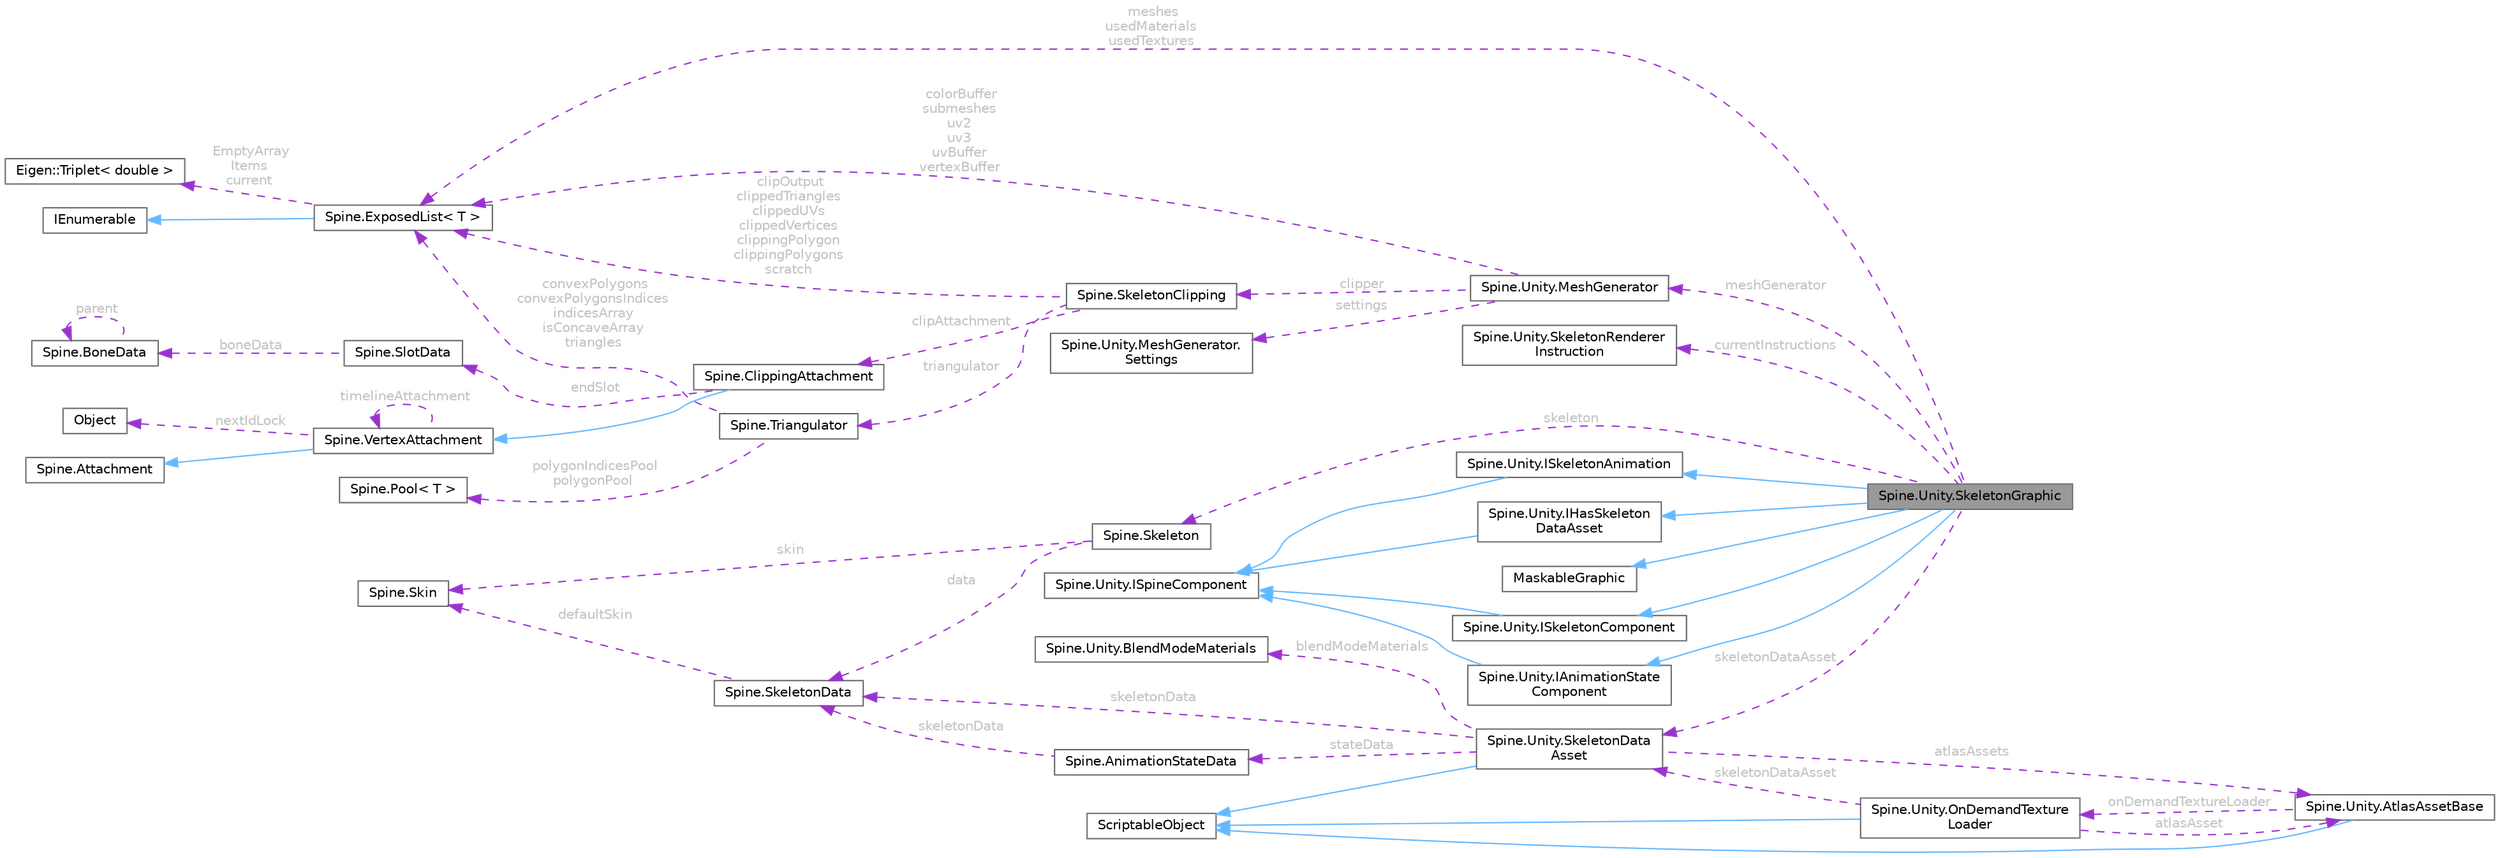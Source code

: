 digraph "Spine.Unity.SkeletonGraphic"
{
 // LATEX_PDF_SIZE
  bgcolor="transparent";
  edge [fontname=Helvetica,fontsize=10,labelfontname=Helvetica,labelfontsize=10];
  node [fontname=Helvetica,fontsize=10,shape=box,height=0.2,width=0.4];
  rankdir="LR";
  Node1 [id="Node000001",label="Spine.Unity.SkeletonGraphic",height=0.2,width=0.4,color="gray40", fillcolor="grey60", style="filled", fontcolor="black",tooltip=" "];
  Node2 -> Node1 [id="edge46_Node000001_Node000002",dir="back",color="steelblue1",style="solid",tooltip=" "];
  Node2 [id="Node000002",label="MaskableGraphic",height=0.2,width=0.4,color="gray40", fillcolor="white", style="filled",tooltip=" "];
  Node3 -> Node1 [id="edge47_Node000001_Node000003",dir="back",color="steelblue1",style="solid",tooltip=" "];
  Node3 [id="Node000003",label="Spine.Unity.ISkeletonComponent",height=0.2,width=0.4,color="gray40", fillcolor="white", style="filled",URL="$interface_spine_1_1_unity_1_1_i_skeleton_component.html",tooltip="A Spine-Unity Component that manages a Spine.Skeleton instance, instantiated from a SkeletonDataAsset..."];
  Node4 -> Node3 [id="edge48_Node000003_Node000004",dir="back",color="steelblue1",style="solid",tooltip=" "];
  Node4 [id="Node000004",label="Spine.Unity.ISpineComponent",height=0.2,width=0.4,color="gray40", fillcolor="white", style="filled",URL="$interface_spine_1_1_unity_1_1_i_spine_component.html",tooltip=" "];
  Node5 -> Node1 [id="edge49_Node000001_Node000005",dir="back",color="steelblue1",style="solid",tooltip=" "];
  Node5 [id="Node000005",label="Spine.Unity.IAnimationState\lComponent",height=0.2,width=0.4,color="gray40", fillcolor="white", style="filled",URL="$interface_spine_1_1_unity_1_1_i_animation_state_component.html",tooltip="A Spine-Unity Component that uses a Spine.AnimationState to animate its skeleton."];
  Node4 -> Node5 [id="edge50_Node000005_Node000004",dir="back",color="steelblue1",style="solid",tooltip=" "];
  Node6 -> Node1 [id="edge51_Node000001_Node000006",dir="back",color="steelblue1",style="solid",tooltip=" "];
  Node6 [id="Node000006",label="Spine.Unity.ISkeletonAnimation",height=0.2,width=0.4,color="gray40", fillcolor="white", style="filled",URL="$interface_spine_1_1_unity_1_1_i_skeleton_animation.html",tooltip="A Spine-Unity Component that animates a Skeleton but not necessarily with a Spine...."];
  Node4 -> Node6 [id="edge52_Node000006_Node000004",dir="back",color="steelblue1",style="solid",tooltip=" "];
  Node7 -> Node1 [id="edge53_Node000001_Node000007",dir="back",color="steelblue1",style="solid",tooltip=" "];
  Node7 [id="Node000007",label="Spine.Unity.IHasSkeleton\lDataAsset",height=0.2,width=0.4,color="gray40", fillcolor="white", style="filled",URL="$interface_spine_1_1_unity_1_1_i_has_skeleton_data_asset.html",tooltip="Holds a reference to a SkeletonDataAsset."];
  Node4 -> Node7 [id="edge54_Node000007_Node000004",dir="back",color="steelblue1",style="solid",tooltip=" "];
  Node8 -> Node1 [id="edge55_Node000001_Node000008",dir="back",color="darkorchid3",style="dashed",tooltip=" ",label=" skeletonDataAsset",fontcolor="grey" ];
  Node8 [id="Node000008",label="Spine.Unity.SkeletonData\lAsset",height=0.2,width=0.4,color="gray40", fillcolor="white", style="filled",URL="$class_spine_1_1_unity_1_1_skeleton_data_asset.html",tooltip=" "];
  Node9 -> Node8 [id="edge56_Node000008_Node000009",dir="back",color="steelblue1",style="solid",tooltip=" "];
  Node9 [id="Node000009",label="ScriptableObject",height=0.2,width=0.4,color="gray40", fillcolor="white", style="filled",tooltip=" "];
  Node10 -> Node8 [id="edge57_Node000008_Node000010",dir="back",color="darkorchid3",style="dashed",tooltip=" ",label=" atlasAssets",fontcolor="grey" ];
  Node10 [id="Node000010",label="Spine.Unity.AtlasAssetBase",height=0.2,width=0.4,color="gray40", fillcolor="white", style="filled",URL="$class_spine_1_1_unity_1_1_atlas_asset_base.html",tooltip=" "];
  Node9 -> Node10 [id="edge58_Node000010_Node000009",dir="back",color="steelblue1",style="solid",tooltip=" "];
  Node11 -> Node10 [id="edge59_Node000010_Node000011",dir="back",color="darkorchid3",style="dashed",tooltip=" ",label=" onDemandTextureLoader",fontcolor="grey" ];
  Node11 [id="Node000011",label="Spine.Unity.OnDemandTexture\lLoader",height=0.2,width=0.4,color="gray40", fillcolor="white", style="filled",URL="$class_spine_1_1_unity_1_1_on_demand_texture_loader.html",tooltip=" "];
  Node9 -> Node11 [id="edge60_Node000011_Node000009",dir="back",color="steelblue1",style="solid",tooltip=" "];
  Node10 -> Node11 [id="edge61_Node000011_Node000010",dir="back",color="darkorchid3",style="dashed",tooltip=" ",label=" atlasAsset",fontcolor="grey" ];
  Node8 -> Node11 [id="edge62_Node000011_Node000008",dir="back",color="darkorchid3",style="dashed",tooltip=" ",label=" skeletonDataAsset",fontcolor="grey" ];
  Node12 -> Node8 [id="edge63_Node000008_Node000012",dir="back",color="darkorchid3",style="dashed",tooltip=" ",label=" blendModeMaterials",fontcolor="grey" ];
  Node12 [id="Node000012",label="Spine.Unity.BlendModeMaterials",height=0.2,width=0.4,color="gray40", fillcolor="white", style="filled",URL="$class_spine_1_1_unity_1_1_blend_mode_materials.html",tooltip=" "];
  Node13 -> Node8 [id="edge64_Node000008_Node000013",dir="back",color="darkorchid3",style="dashed",tooltip=" ",label=" skeletonData",fontcolor="grey" ];
  Node13 [id="Node000013",label="Spine.SkeletonData",height=0.2,width=0.4,color="gray40", fillcolor="white", style="filled",URL="$class_spine_1_1_skeleton_data.html",tooltip="Stores the setup pose and all of the stateless data for a skeleton."];
  Node14 -> Node13 [id="edge65_Node000013_Node000014",dir="back",color="darkorchid3",style="dashed",tooltip=" ",label=" defaultSkin",fontcolor="grey" ];
  Node14 [id="Node000014",label="Spine.Skin",height=0.2,width=0.4,color="gray40", fillcolor="white", style="filled",URL="$class_spine_1_1_skin.html",tooltip="Stores attachments by slot index and attachment name."];
  Node15 -> Node8 [id="edge66_Node000008_Node000015",dir="back",color="darkorchid3",style="dashed",tooltip=" ",label=" stateData",fontcolor="grey" ];
  Node15 [id="Node000015",label="Spine.AnimationStateData",height=0.2,width=0.4,color="gray40", fillcolor="white", style="filled",URL="$class_spine_1_1_animation_state_data.html",tooltip="Stores mix (crossfade) durations to be applied when AnimationState animations are changed."];
  Node13 -> Node15 [id="edge67_Node000015_Node000013",dir="back",color="darkorchid3",style="dashed",tooltip=" ",label=" skeletonData",fontcolor="grey" ];
  Node16 -> Node1 [id="edge68_Node000001_Node000016",dir="back",color="darkorchid3",style="dashed",tooltip=" ",label=" skeleton",fontcolor="grey" ];
  Node16 [id="Node000016",label="Spine.Skeleton",height=0.2,width=0.4,color="gray40", fillcolor="white", style="filled",URL="$class_spine_1_1_skeleton.html",tooltip=" "];
  Node13 -> Node16 [id="edge69_Node000016_Node000013",dir="back",color="darkorchid3",style="dashed",tooltip=" ",label=" data",fontcolor="grey" ];
  Node14 -> Node16 [id="edge70_Node000016_Node000014",dir="back",color="darkorchid3",style="dashed",tooltip=" ",label=" skin",fontcolor="grey" ];
  Node17 -> Node1 [id="edge71_Node000001_Node000017",dir="back",color="darkorchid3",style="dashed",tooltip=" ",label=" meshGenerator",fontcolor="grey" ];
  Node17 [id="Node000017",label="Spine.Unity.MeshGenerator",height=0.2,width=0.4,color="gray40", fillcolor="white", style="filled",URL="$class_spine_1_1_unity_1_1_mesh_generator.html",tooltip="Holds several methods to prepare and generate a UnityEngine mesh based on a skeleton...."];
  Node18 -> Node17 [id="edge72_Node000017_Node000018",dir="back",color="darkorchid3",style="dashed",tooltip=" ",label=" settings",fontcolor="grey" ];
  Node18 [id="Node000018",label="Spine.Unity.MeshGenerator.\lSettings",height=0.2,width=0.4,color="gray40", fillcolor="white", style="filled",URL="$struct_spine_1_1_unity_1_1_mesh_generator_1_1_settings.html",tooltip=" "];
  Node19 -> Node17 [id="edge73_Node000017_Node000019",dir="back",color="darkorchid3",style="dashed",tooltip=" ",label=" colorBuffer\nsubmeshes\nuv2\nuv3\nuvBuffer\nvertexBuffer",fontcolor="grey" ];
  Node19 [id="Node000019",label="Spine.ExposedList\< T \>",height=0.2,width=0.4,color="gray40", fillcolor="white", style="filled",URL="$class_spine_1_1_exposed_list-1-g.html",tooltip=" "];
  Node20 -> Node19 [id="edge74_Node000019_Node000020",dir="back",color="steelblue1",style="solid",tooltip=" "];
  Node20 [id="Node000020",label="IEnumerable",height=0.2,width=0.4,color="gray40", fillcolor="white", style="filled",tooltip=" "];
  Node21 -> Node19 [id="edge75_Node000019_Node000021",dir="back",color="darkorchid3",style="dashed",tooltip=" ",label=" EmptyArray\nItems\ncurrent",fontcolor="grey" ];
  Node21 [id="Node000021",label="Eigen::Triplet\< double \>",height=0.2,width=0.4,color="gray40", fillcolor="white", style="filled",URL="$class_eigen_1_1_triplet.html",tooltip=" "];
  Node22 -> Node17 [id="edge76_Node000017_Node000022",dir="back",color="darkorchid3",style="dashed",tooltip=" ",label=" clipper",fontcolor="grey" ];
  Node22 [id="Node000022",label="Spine.SkeletonClipping",height=0.2,width=0.4,color="gray40", fillcolor="white", style="filled",URL="$class_spine_1_1_skeleton_clipping.html",tooltip=" "];
  Node23 -> Node22 [id="edge77_Node000022_Node000023",dir="back",color="darkorchid3",style="dashed",tooltip=" ",label=" triangulator",fontcolor="grey" ];
  Node23 [id="Node000023",label="Spine.Triangulator",height=0.2,width=0.4,color="gray40", fillcolor="white", style="filled",URL="$class_spine_1_1_triangulator.html",tooltip=" "];
  Node19 -> Node23 [id="edge78_Node000023_Node000019",dir="back",color="darkorchid3",style="dashed",tooltip=" ",label=" convexPolygons\nconvexPolygonsIndices\nindicesArray\nisConcaveArray\ntriangles",fontcolor="grey" ];
  Node24 -> Node23 [id="edge79_Node000023_Node000024",dir="back",color="darkorchid3",style="dashed",tooltip=" ",label=" polygonIndicesPool\npolygonPool",fontcolor="grey" ];
  Node24 [id="Node000024",label="Spine.Pool\< T \>",height=0.2,width=0.4,color="gray40", fillcolor="white", style="filled",URL="$class_spine_1_1_pool-1-g.html",tooltip=" "];
  Node19 -> Node22 [id="edge80_Node000022_Node000019",dir="back",color="darkorchid3",style="dashed",tooltip=" ",label=" clipOutput\nclippedTriangles\nclippedUVs\nclippedVertices\nclippingPolygon\nclippingPolygons\nscratch",fontcolor="grey" ];
  Node25 -> Node22 [id="edge81_Node000022_Node000025",dir="back",color="darkorchid3",style="dashed",tooltip=" ",label=" clipAttachment",fontcolor="grey" ];
  Node25 [id="Node000025",label="Spine.ClippingAttachment",height=0.2,width=0.4,color="gray40", fillcolor="white", style="filled",URL="$class_spine_1_1_clipping_attachment.html",tooltip=" "];
  Node26 -> Node25 [id="edge82_Node000025_Node000026",dir="back",color="steelblue1",style="solid",tooltip=" "];
  Node26 [id="Node000026",label="Spine.VertexAttachment",height=0.2,width=0.4,color="gray40", fillcolor="white", style="filled",URL="$class_spine_1_1_vertex_attachment.html",tooltip=">An attachment with vertices that are transformed by one or more bones and can be deformed by a slot'..."];
  Node27 -> Node26 [id="edge83_Node000026_Node000027",dir="back",color="steelblue1",style="solid",tooltip=" "];
  Node27 [id="Node000027",label="Spine.Attachment",height=0.2,width=0.4,color="gray40", fillcolor="white", style="filled",URL="$class_spine_1_1_attachment.html",tooltip="The base class for all attachments."];
  Node28 -> Node26 [id="edge84_Node000026_Node000028",dir="back",color="darkorchid3",style="dashed",tooltip=" ",label=" nextIdLock",fontcolor="grey" ];
  Node28 [id="Node000028",label="Object",height=0.2,width=0.4,color="gray40", fillcolor="white", style="filled",URL="$class_object.html",tooltip=" "];
  Node26 -> Node26 [id="edge85_Node000026_Node000026",dir="back",color="darkorchid3",style="dashed",tooltip=" ",label=" timelineAttachment",fontcolor="grey" ];
  Node29 -> Node25 [id="edge86_Node000025_Node000029",dir="back",color="darkorchid3",style="dashed",tooltip=" ",label=" endSlot",fontcolor="grey" ];
  Node29 [id="Node000029",label="Spine.SlotData",height=0.2,width=0.4,color="gray40", fillcolor="white", style="filled",URL="$class_spine_1_1_slot_data.html",tooltip=" "];
  Node30 -> Node29 [id="edge87_Node000029_Node000030",dir="back",color="darkorchid3",style="dashed",tooltip=" ",label=" boneData",fontcolor="grey" ];
  Node30 [id="Node000030",label="Spine.BoneData",height=0.2,width=0.4,color="gray40", fillcolor="white", style="filled",URL="$class_spine_1_1_bone_data.html",tooltip=" "];
  Node30 -> Node30 [id="edge88_Node000030_Node000030",dir="back",color="darkorchid3",style="dashed",tooltip=" ",label=" parent",fontcolor="grey" ];
  Node31 -> Node1 [id="edge89_Node000001_Node000031",dir="back",color="darkorchid3",style="dashed",tooltip=" ",label=" currentInstructions",fontcolor="grey" ];
  Node31 [id="Node000031",label="Spine.Unity.SkeletonRenderer\lInstruction",height=0.2,width=0.4,color="gray40", fillcolor="white", style="filled",URL="$class_spine_1_1_unity_1_1_skeleton_renderer_instruction.html",tooltip="Instructions used by a SkeletonRenderer to render a mesh."];
  Node19 -> Node1 [id="edge90_Node000001_Node000019",dir="back",color="darkorchid3",style="dashed",tooltip=" ",label=" meshes\nusedMaterials\nusedTextures",fontcolor="grey" ];
}
